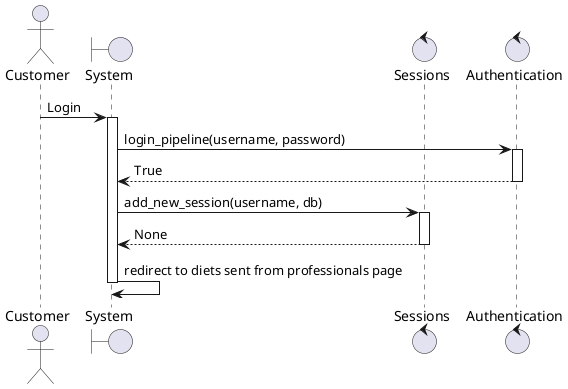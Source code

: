 @startuml login
actor Customer
boundary "System" as system
control "Sessions" as sessions
control "Authentication" as auth
Customer -> system: Login
activate system
system -> auth: login_pipeline(username, password)
activate auth
auth --> system: True
deactivate auth
system -> sessions: add_new_session(username, db)
activate sessions
sessions --> system: None
deactivate sessions
system -> system: redirect to diets sent from professionals page
deactivate system
@enduml